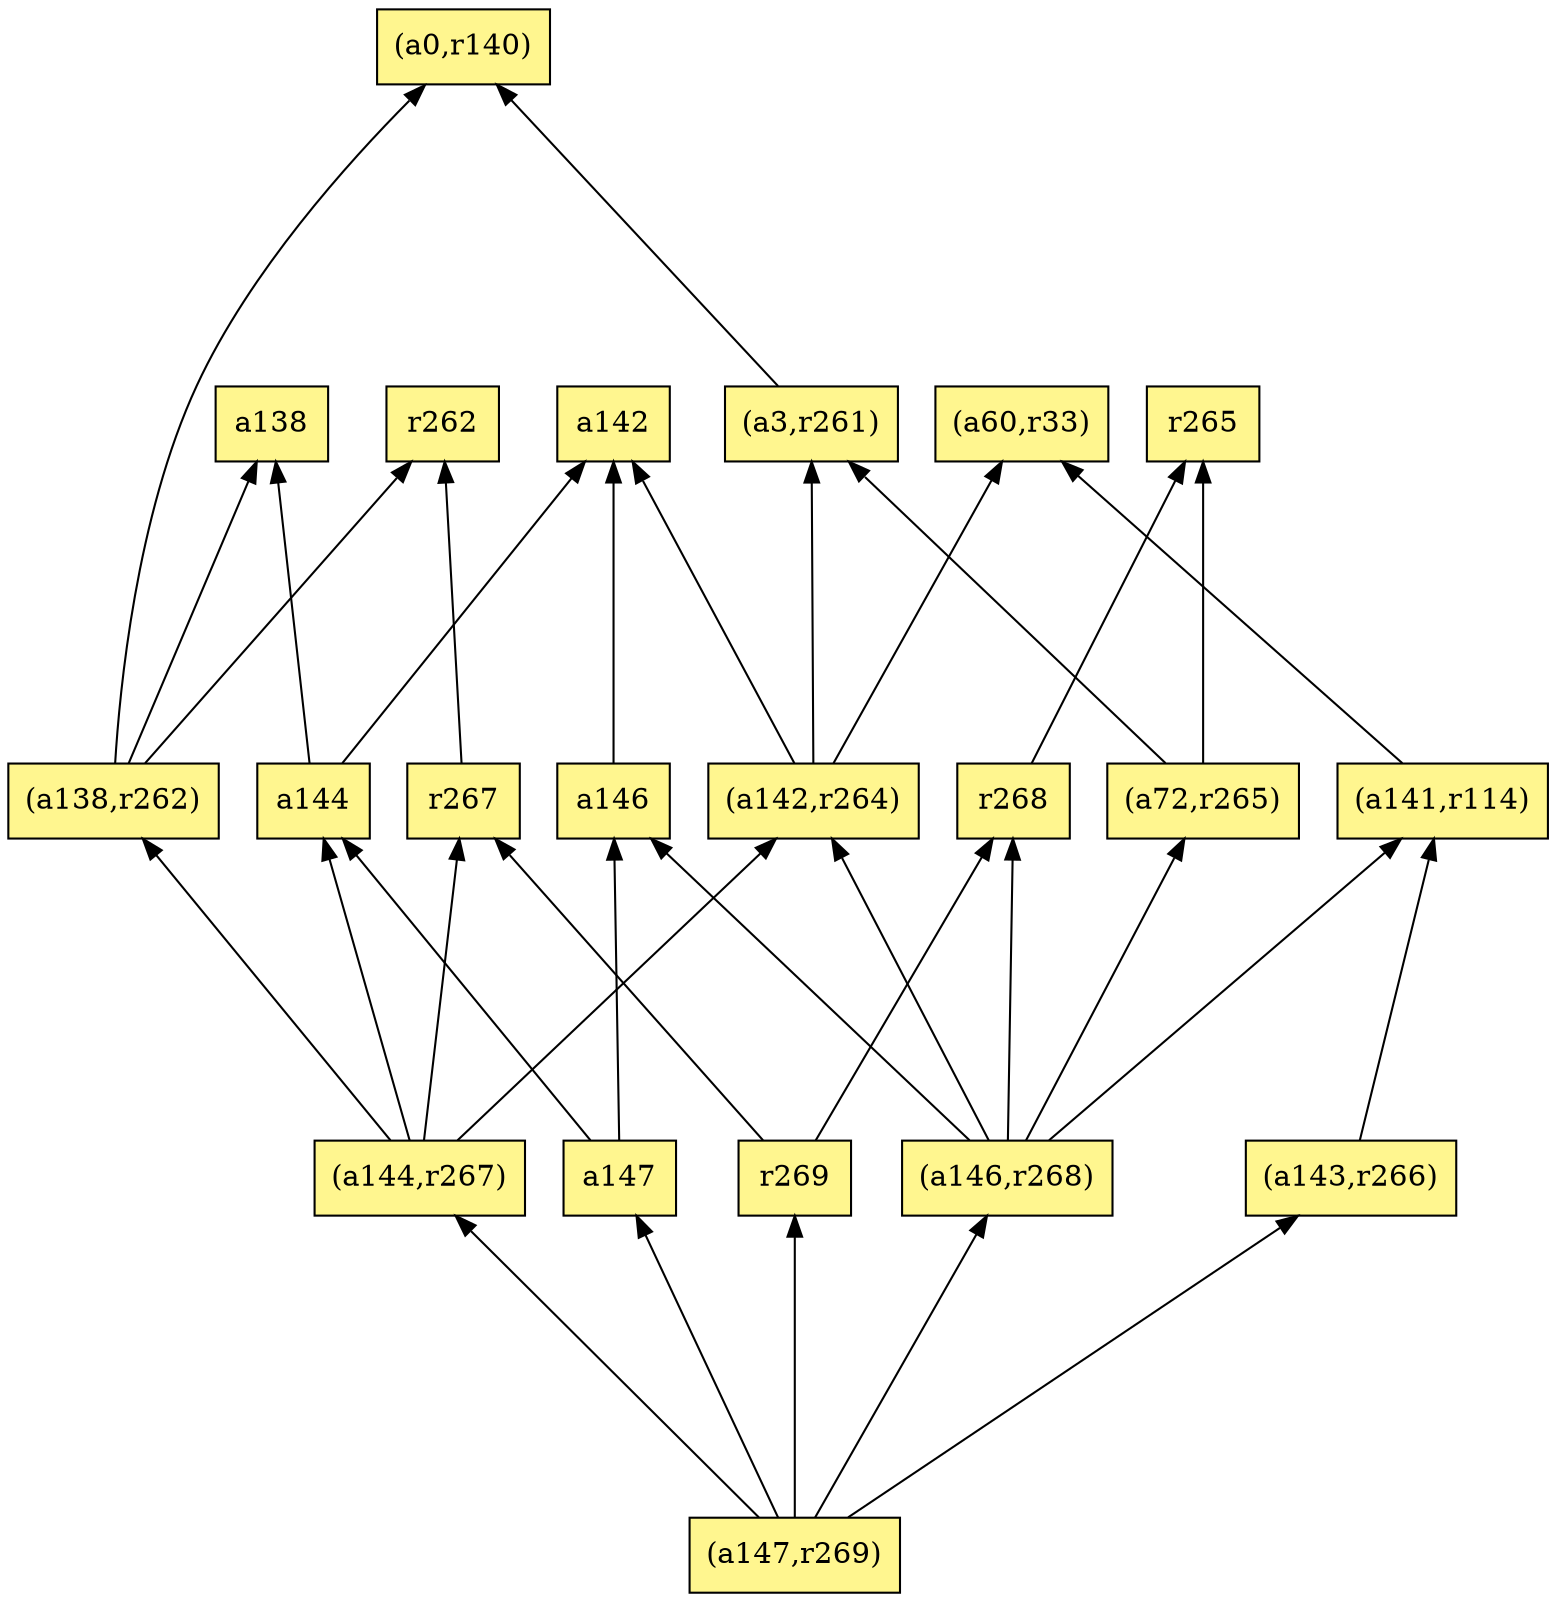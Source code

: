digraph G {
rankdir=BT;ranksep="2.0";
"r265" [shape=record,fillcolor=khaki1,style=filled,label="{r265}"];
"a144" [shape=record,fillcolor=khaki1,style=filled,label="{a144}"];
"(a142,r264)" [shape=record,fillcolor=khaki1,style=filled,label="{(a142,r264)}"];
"r267" [shape=record,fillcolor=khaki1,style=filled,label="{r267}"];
"a146" [shape=record,fillcolor=khaki1,style=filled,label="{a146}"];
"(a0,r140)" [shape=record,fillcolor=khaki1,style=filled,label="{(a0,r140)}"];
"(a3,r261)" [shape=record,fillcolor=khaki1,style=filled,label="{(a3,r261)}"];
"(a144,r267)" [shape=record,fillcolor=khaki1,style=filled,label="{(a144,r267)}"];
"r268" [shape=record,fillcolor=khaki1,style=filled,label="{r268}"];
"(a138,r262)" [shape=record,fillcolor=khaki1,style=filled,label="{(a138,r262)}"];
"(a143,r266)" [shape=record,fillcolor=khaki1,style=filled,label="{(a143,r266)}"];
"r262" [shape=record,fillcolor=khaki1,style=filled,label="{r262}"];
"(a146,r268)" [shape=record,fillcolor=khaki1,style=filled,label="{(a146,r268)}"];
"a138" [shape=record,fillcolor=khaki1,style=filled,label="{a138}"];
"(a147,r269)" [shape=record,fillcolor=khaki1,style=filled,label="{(a147,r269)}"];
"(a72,r265)" [shape=record,fillcolor=khaki1,style=filled,label="{(a72,r265)}"];
"a147" [shape=record,fillcolor=khaki1,style=filled,label="{a147}"];
"(a141,r114)" [shape=record,fillcolor=khaki1,style=filled,label="{(a141,r114)}"];
"(a60,r33)" [shape=record,fillcolor=khaki1,style=filled,label="{(a60,r33)}"];
"r269" [shape=record,fillcolor=khaki1,style=filled,label="{r269}"];
"a142" [shape=record,fillcolor=khaki1,style=filled,label="{a142}"];
"a144" -> "a138"
"a144" -> "a142"
"(a142,r264)" -> "(a60,r33)"
"(a142,r264)" -> "(a3,r261)"
"(a142,r264)" -> "a142"
"r267" -> "r262"
"a146" -> "a142"
"(a3,r261)" -> "(a0,r140)"
"(a144,r267)" -> "a144"
"(a144,r267)" -> "r267"
"(a144,r267)" -> "(a142,r264)"
"(a144,r267)" -> "(a138,r262)"
"r268" -> "r265"
"(a138,r262)" -> "a138"
"(a138,r262)" -> "(a0,r140)"
"(a138,r262)" -> "r262"
"(a143,r266)" -> "(a141,r114)"
"(a146,r268)" -> "(a72,r265)"
"(a146,r268)" -> "(a142,r264)"
"(a146,r268)" -> "(a141,r114)"
"(a146,r268)" -> "a146"
"(a146,r268)" -> "r268"
"(a147,r269)" -> "(a146,r268)"
"(a147,r269)" -> "a147"
"(a147,r269)" -> "(a144,r267)"
"(a147,r269)" -> "r269"
"(a147,r269)" -> "(a143,r266)"
"(a72,r265)" -> "r265"
"(a72,r265)" -> "(a3,r261)"
"a147" -> "a144"
"a147" -> "a146"
"(a141,r114)" -> "(a60,r33)"
"r269" -> "r268"
"r269" -> "r267"
}